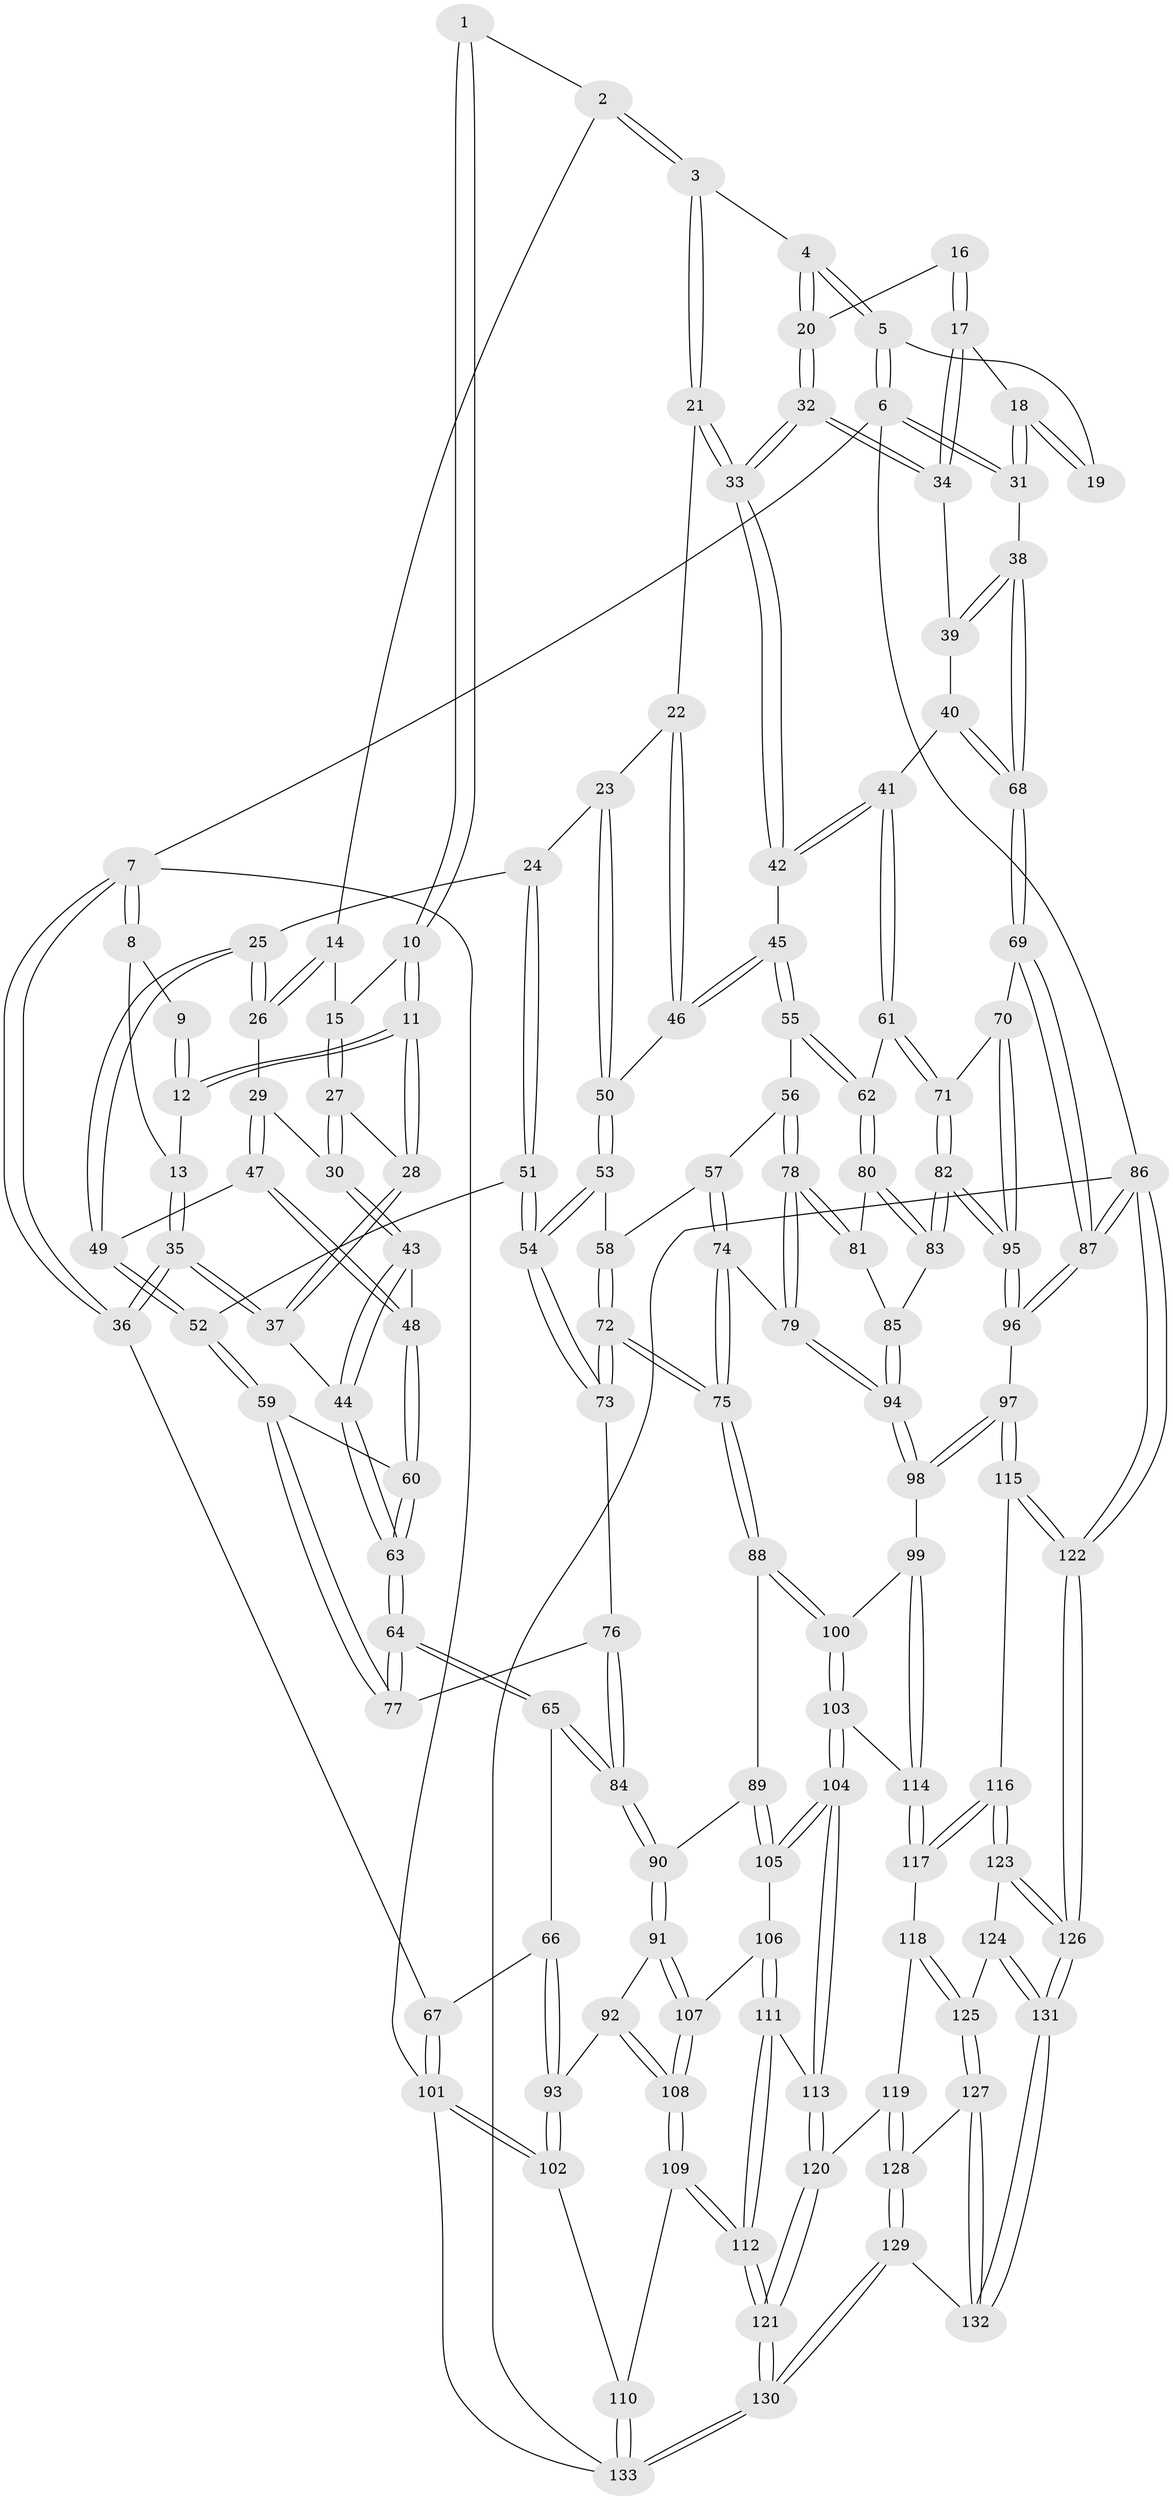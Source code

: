 // coarse degree distribution, {2: 0.1044776119402985, 3: 0.6119402985074627, 5: 0.1044776119402985, 4: 0.16417910447761194, 6: 0.014925373134328358}
// Generated by graph-tools (version 1.1) at 2025/54/03/04/25 22:54:19]
// undirected, 133 vertices, 329 edges
graph export_dot {
  node [color=gray90,style=filled];
  1 [pos="+0.19227870835037536+0"];
  2 [pos="+0.47369185828756444+0"];
  3 [pos="+0.6679756215140747+0"];
  4 [pos="+0.6860362392994278+0"];
  5 [pos="+0.6871344950886152+0"];
  6 [pos="+1+0"];
  7 [pos="+0+0"];
  8 [pos="+0+0"];
  9 [pos="+0.014722908647354078+0"];
  10 [pos="+0.22885255974163268+0.055000199072810965"];
  11 [pos="+0.2010158126519067+0.11036337925289534"];
  12 [pos="+0.15617888056374987+0.09156634700326123"];
  13 [pos="+0.08504701546768281+0.10154073852252475"];
  14 [pos="+0.42424214222510825+0"];
  15 [pos="+0.32325485336841003+0.06402830121645962"];
  16 [pos="+0.9489320172622042+0.06955396191030365"];
  17 [pos="+1+0.07498372588703112"];
  18 [pos="+1+0.06903517052934102"];
  19 [pos="+0.9018345756888324+0"];
  20 [pos="+0.8641812536678627+0.0830609765711306"];
  21 [pos="+0.6611877395266432+0"];
  22 [pos="+0.6338352857668204+0.08356667983045593"];
  23 [pos="+0.54566610274707+0.17838785989047226"];
  24 [pos="+0.48758842286572707+0.19435045757262404"];
  25 [pos="+0.46441873709531356+0.183306164660838"];
  26 [pos="+0.43943405178157874+0.15821973539296727"];
  27 [pos="+0.31061832599466305+0.14409586921191075"];
  28 [pos="+0.20235455576011535+0.11439180362610331"];
  29 [pos="+0.35131439097558576+0.16805169600619882"];
  30 [pos="+0.31784336433945887+0.15539129034692586"];
  31 [pos="+1+0"];
  32 [pos="+0.8613344344443018+0.1414072941697829"];
  33 [pos="+0.8208864856046092+0.201603041701528"];
  34 [pos="+0.9452097436007292+0.15202361824789434"];
  35 [pos="+0+0.2567759507962705"];
  36 [pos="+0+0.30404102277930745"];
  37 [pos="+0.1664942799504063+0.25271207018107683"];
  38 [pos="+1+0.2621056755399658"];
  39 [pos="+0.9476044226703405+0.1609076487068297"];
  40 [pos="+0.9645073084160332+0.2825989508225667"];
  41 [pos="+0.926579637073012+0.28526752549807755"];
  42 [pos="+0.8156291467122526+0.22067938065600523"];
  43 [pos="+0.23190229816465835+0.26261269768659595"];
  44 [pos="+0.18718380287850525+0.2653952244151601"];
  45 [pos="+0.7487828122606627+0.25301007527483077"];
  46 [pos="+0.7355428272640006+0.24750250746297242"];
  47 [pos="+0.336733984346957+0.29138623627078386"];
  48 [pos="+0.32547752463839813+0.2995490326420195"];
  49 [pos="+0.36648366065352056+0.28490098718498497"];
  50 [pos="+0.6263937005447441+0.27540918075030707"];
  51 [pos="+0.4927166478335599+0.324795597231151"];
  52 [pos="+0.4428588126109291+0.31952985940730716"];
  53 [pos="+0.6026314401232322+0.31699210957810386"];
  54 [pos="+0.5078656142291746+0.34971500341484296"];
  55 [pos="+0.7510773451921158+0.3422933684343005"];
  56 [pos="+0.7183042174627727+0.36494333081366825"];
  57 [pos="+0.6396566891531968+0.3634681220360915"];
  58 [pos="+0.6259058807747279+0.34898863438368943"];
  59 [pos="+0.35436806625844813+0.38128803828560737"];
  60 [pos="+0.3314454250377005+0.34735038212011915"];
  61 [pos="+0.8487495795981546+0.4143449089665137"];
  62 [pos="+0.8155534098999282+0.4102250156400057"];
  63 [pos="+0.20724885737866924+0.41610080266815286"];
  64 [pos="+0.2014030567188233+0.44251101497257533"];
  65 [pos="+0.19618118411250127+0.45430004141718056"];
  66 [pos="+0.15502052070560252+0.46300143870296867"];
  67 [pos="+0+0.40705824565006227"];
  68 [pos="+1+0.3455270640929216"];
  69 [pos="+1+0.45060836079528693"];
  70 [pos="+0.9466445029195354+0.48552652970590726"];
  71 [pos="+0.8946139233658466+0.46228699272306145"];
  72 [pos="+0.5284799908405367+0.48889941795112685"];
  73 [pos="+0.49647469549407325+0.44176754213052283"];
  74 [pos="+0.6188166162649192+0.491743446875403"];
  75 [pos="+0.5385515605812606+0.5052335314362836"];
  76 [pos="+0.3833286337235221+0.43362172688730544"];
  77 [pos="+0.36425511879878997+0.4080731986974401"];
  78 [pos="+0.6629390719391911+0.4894797997735141"];
  79 [pos="+0.6524571606952202+0.495660605055383"];
  80 [pos="+0.7619309063901051+0.4749868665171264"];
  81 [pos="+0.7388166142924328+0.4799072242534701"];
  82 [pos="+0.8105878821720347+0.5473404354699032"];
  83 [pos="+0.797223924612692+0.536290900404556"];
  84 [pos="+0.2938256351616986+0.5602605037067506"];
  85 [pos="+0.7520625836803035+0.5480211988441254"];
  86 [pos="+1+1"];
  87 [pos="+1+0.667304863816127"];
  88 [pos="+0.5179472739440882+0.5650507615164725"];
  89 [pos="+0.5027512828688121+0.5729611910102709"];
  90 [pos="+0.29851357620731434+0.5832617659875277"];
  91 [pos="+0.2947801155976895+0.5936913957265185"];
  92 [pos="+0.2066647593367726+0.6243577730440356"];
  93 [pos="+0.12205569976529589+0.6338141983184562"];
  94 [pos="+0.7011324921153281+0.5782385086787584"];
  95 [pos="+0.8425050202347945+0.711988859297223"];
  96 [pos="+0.8413731565806546+0.7208287612676373"];
  97 [pos="+0.8251358867881162+0.7350590174679158"];
  98 [pos="+0.7263105153691467+0.6698078096260592"];
  99 [pos="+0.5883203496637608+0.6693795266564372"];
  100 [pos="+0.533466621880781+0.5889572786864503"];
  101 [pos="+0+0.7243189859050078"];
  102 [pos="+0+0.7394802380561399"];
  103 [pos="+0.4792754525837355+0.7402932527280747"];
  104 [pos="+0.45988740084743207+0.7452200315496372"];
  105 [pos="+0.437040895906795+0.6941160731083228"];
  106 [pos="+0.34373407165031017+0.6792694284219266"];
  107 [pos="+0.29817534797159206+0.6058600079001552"];
  108 [pos="+0.20526588936764176+0.8135676471129506"];
  109 [pos="+0.19426597915804975+0.8510528907958773"];
  110 [pos="+0.04218923428202192+0.7883994761858744"];
  111 [pos="+0.3413720494122103+0.7014541760188644"];
  112 [pos="+0.27422702734282434+0.9188589953931313"];
  113 [pos="+0.44257310923211485+0.7939507743359309"];
  114 [pos="+0.5683880098983423+0.7219747211445161"];
  115 [pos="+0.8167994862779521+0.7729284207636684"];
  116 [pos="+0.8113471399249983+0.7773221683591394"];
  117 [pos="+0.5975888732811179+0.8307039852545174"];
  118 [pos="+0.5871266961810852+0.8459190653177245"];
  119 [pos="+0.5489258423230048+0.8678105791471423"];
  120 [pos="+0.430534065422447+0.858986055451888"];
  121 [pos="+0.29266141207142327+0.9453464815785363"];
  122 [pos="+1+1"];
  123 [pos="+0.751543391414944+0.8986741627691218"];
  124 [pos="+0.7035100140203501+0.933159923821047"];
  125 [pos="+0.6566271887775978+0.9296525730822344"];
  126 [pos="+0.8896394183395295+1"];
  127 [pos="+0.6417050837400242+0.9551144072314"];
  128 [pos="+0.5567149454278646+0.939077381508745"];
  129 [pos="+0.5451194231431623+1"];
  130 [pos="+0.2965725526894355+1"];
  131 [pos="+0.7074217801419633+1"];
  132 [pos="+0.5738306816489256+1"];
  133 [pos="+0.13193774258764343+1"];
  1 -- 2;
  1 -- 10;
  1 -- 10;
  2 -- 3;
  2 -- 3;
  2 -- 14;
  3 -- 4;
  3 -- 21;
  3 -- 21;
  4 -- 5;
  4 -- 5;
  4 -- 20;
  4 -- 20;
  5 -- 6;
  5 -- 6;
  5 -- 19;
  6 -- 7;
  6 -- 31;
  6 -- 31;
  6 -- 86;
  7 -- 8;
  7 -- 8;
  7 -- 36;
  7 -- 36;
  7 -- 101;
  8 -- 9;
  8 -- 13;
  9 -- 12;
  9 -- 12;
  10 -- 11;
  10 -- 11;
  10 -- 15;
  11 -- 12;
  11 -- 12;
  11 -- 28;
  11 -- 28;
  12 -- 13;
  13 -- 35;
  13 -- 35;
  14 -- 15;
  14 -- 26;
  14 -- 26;
  15 -- 27;
  15 -- 27;
  16 -- 17;
  16 -- 17;
  16 -- 20;
  17 -- 18;
  17 -- 34;
  17 -- 34;
  18 -- 19;
  18 -- 19;
  18 -- 31;
  18 -- 31;
  20 -- 32;
  20 -- 32;
  21 -- 22;
  21 -- 33;
  21 -- 33;
  22 -- 23;
  22 -- 46;
  22 -- 46;
  23 -- 24;
  23 -- 50;
  23 -- 50;
  24 -- 25;
  24 -- 51;
  24 -- 51;
  25 -- 26;
  25 -- 26;
  25 -- 49;
  25 -- 49;
  26 -- 29;
  27 -- 28;
  27 -- 30;
  27 -- 30;
  28 -- 37;
  28 -- 37;
  29 -- 30;
  29 -- 47;
  29 -- 47;
  30 -- 43;
  30 -- 43;
  31 -- 38;
  32 -- 33;
  32 -- 33;
  32 -- 34;
  32 -- 34;
  33 -- 42;
  33 -- 42;
  34 -- 39;
  35 -- 36;
  35 -- 36;
  35 -- 37;
  35 -- 37;
  36 -- 67;
  37 -- 44;
  38 -- 39;
  38 -- 39;
  38 -- 68;
  38 -- 68;
  39 -- 40;
  40 -- 41;
  40 -- 68;
  40 -- 68;
  41 -- 42;
  41 -- 42;
  41 -- 61;
  41 -- 61;
  42 -- 45;
  43 -- 44;
  43 -- 44;
  43 -- 48;
  44 -- 63;
  44 -- 63;
  45 -- 46;
  45 -- 46;
  45 -- 55;
  45 -- 55;
  46 -- 50;
  47 -- 48;
  47 -- 48;
  47 -- 49;
  48 -- 60;
  48 -- 60;
  49 -- 52;
  49 -- 52;
  50 -- 53;
  50 -- 53;
  51 -- 52;
  51 -- 54;
  51 -- 54;
  52 -- 59;
  52 -- 59;
  53 -- 54;
  53 -- 54;
  53 -- 58;
  54 -- 73;
  54 -- 73;
  55 -- 56;
  55 -- 62;
  55 -- 62;
  56 -- 57;
  56 -- 78;
  56 -- 78;
  57 -- 58;
  57 -- 74;
  57 -- 74;
  58 -- 72;
  58 -- 72;
  59 -- 60;
  59 -- 77;
  59 -- 77;
  60 -- 63;
  60 -- 63;
  61 -- 62;
  61 -- 71;
  61 -- 71;
  62 -- 80;
  62 -- 80;
  63 -- 64;
  63 -- 64;
  64 -- 65;
  64 -- 65;
  64 -- 77;
  64 -- 77;
  65 -- 66;
  65 -- 84;
  65 -- 84;
  66 -- 67;
  66 -- 93;
  66 -- 93;
  67 -- 101;
  67 -- 101;
  68 -- 69;
  68 -- 69;
  69 -- 70;
  69 -- 87;
  69 -- 87;
  70 -- 71;
  70 -- 95;
  70 -- 95;
  71 -- 82;
  71 -- 82;
  72 -- 73;
  72 -- 73;
  72 -- 75;
  72 -- 75;
  73 -- 76;
  74 -- 75;
  74 -- 75;
  74 -- 79;
  75 -- 88;
  75 -- 88;
  76 -- 77;
  76 -- 84;
  76 -- 84;
  78 -- 79;
  78 -- 79;
  78 -- 81;
  78 -- 81;
  79 -- 94;
  79 -- 94;
  80 -- 81;
  80 -- 83;
  80 -- 83;
  81 -- 85;
  82 -- 83;
  82 -- 83;
  82 -- 95;
  82 -- 95;
  83 -- 85;
  84 -- 90;
  84 -- 90;
  85 -- 94;
  85 -- 94;
  86 -- 87;
  86 -- 87;
  86 -- 122;
  86 -- 122;
  86 -- 133;
  87 -- 96;
  87 -- 96;
  88 -- 89;
  88 -- 100;
  88 -- 100;
  89 -- 90;
  89 -- 105;
  89 -- 105;
  90 -- 91;
  90 -- 91;
  91 -- 92;
  91 -- 107;
  91 -- 107;
  92 -- 93;
  92 -- 108;
  92 -- 108;
  93 -- 102;
  93 -- 102;
  94 -- 98;
  94 -- 98;
  95 -- 96;
  95 -- 96;
  96 -- 97;
  97 -- 98;
  97 -- 98;
  97 -- 115;
  97 -- 115;
  98 -- 99;
  99 -- 100;
  99 -- 114;
  99 -- 114;
  100 -- 103;
  100 -- 103;
  101 -- 102;
  101 -- 102;
  101 -- 133;
  102 -- 110;
  103 -- 104;
  103 -- 104;
  103 -- 114;
  104 -- 105;
  104 -- 105;
  104 -- 113;
  104 -- 113;
  105 -- 106;
  106 -- 107;
  106 -- 111;
  106 -- 111;
  107 -- 108;
  107 -- 108;
  108 -- 109;
  108 -- 109;
  109 -- 110;
  109 -- 112;
  109 -- 112;
  110 -- 133;
  110 -- 133;
  111 -- 112;
  111 -- 112;
  111 -- 113;
  112 -- 121;
  112 -- 121;
  113 -- 120;
  113 -- 120;
  114 -- 117;
  114 -- 117;
  115 -- 116;
  115 -- 122;
  115 -- 122;
  116 -- 117;
  116 -- 117;
  116 -- 123;
  116 -- 123;
  117 -- 118;
  118 -- 119;
  118 -- 125;
  118 -- 125;
  119 -- 120;
  119 -- 128;
  119 -- 128;
  120 -- 121;
  120 -- 121;
  121 -- 130;
  121 -- 130;
  122 -- 126;
  122 -- 126;
  123 -- 124;
  123 -- 126;
  123 -- 126;
  124 -- 125;
  124 -- 131;
  124 -- 131;
  125 -- 127;
  125 -- 127;
  126 -- 131;
  126 -- 131;
  127 -- 128;
  127 -- 132;
  127 -- 132;
  128 -- 129;
  128 -- 129;
  129 -- 130;
  129 -- 130;
  129 -- 132;
  130 -- 133;
  130 -- 133;
  131 -- 132;
  131 -- 132;
}
